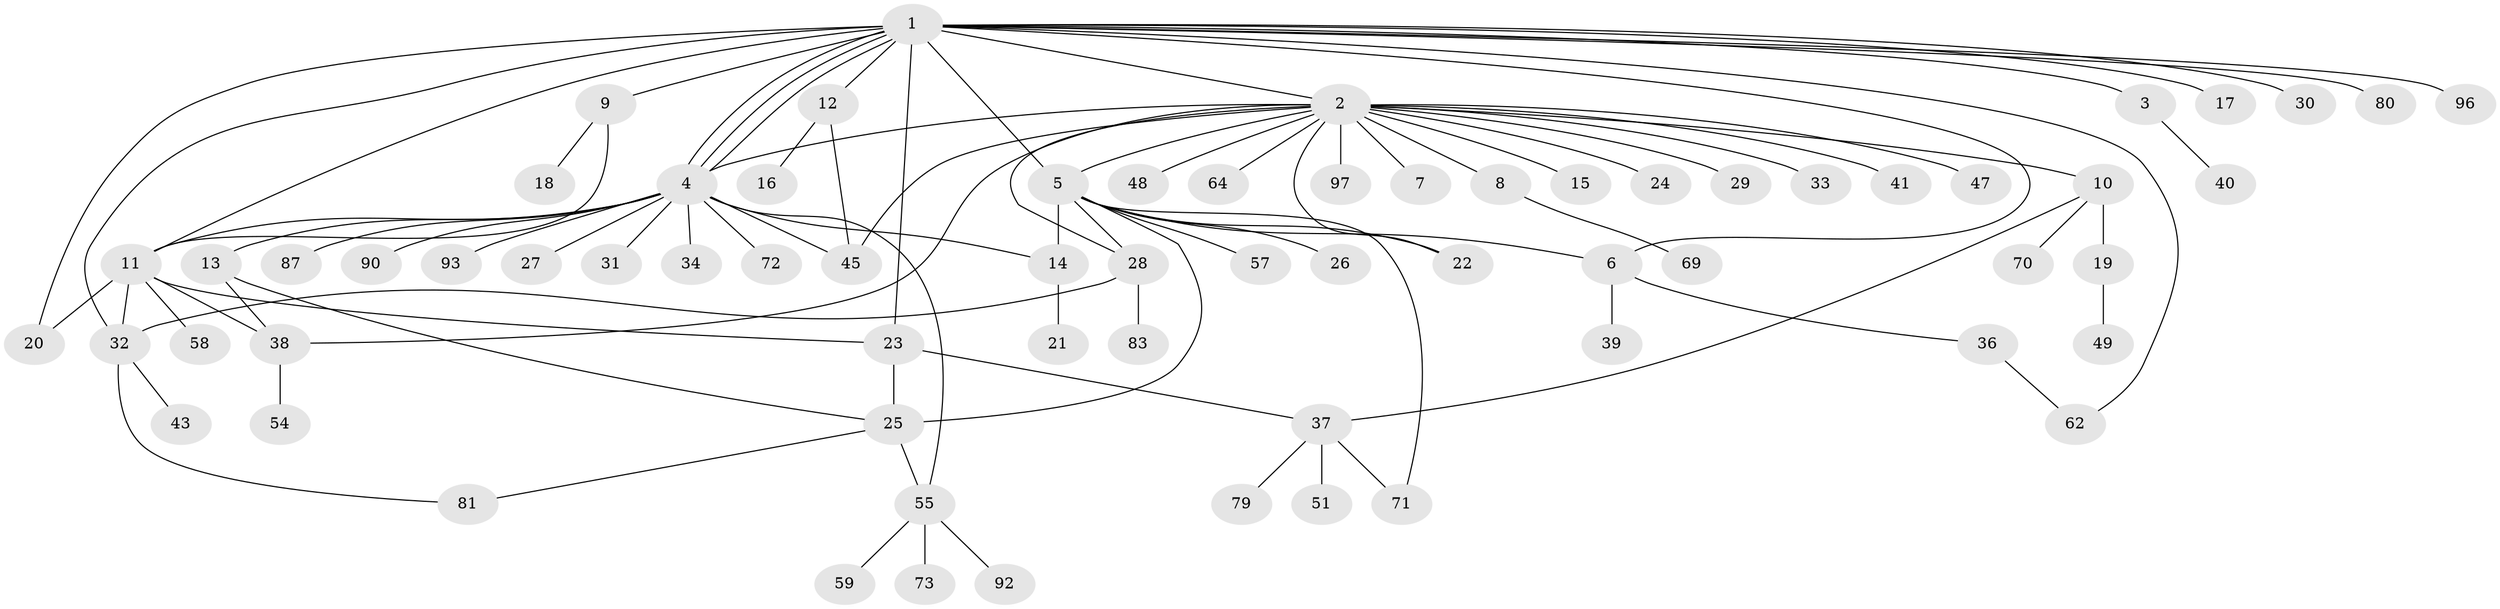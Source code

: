 // original degree distribution, {19: 0.02040816326530612, 2: 0.23469387755102042, 16: 0.01020408163265306, 11: 0.01020408163265306, 4: 0.08163265306122448, 1: 0.5102040816326531, 3: 0.08163265306122448, 6: 0.02040816326530612, 5: 0.02040816326530612, 7: 0.01020408163265306}
// Generated by graph-tools (version 1.1) at 2025/18/03/04/25 18:18:27]
// undirected, 68 vertices, 92 edges
graph export_dot {
graph [start="1"]
  node [color=gray90,style=filled];
  1;
  2;
  3;
  4;
  5 [super="+42"];
  6;
  7;
  8;
  9;
  10;
  11 [super="+78+44"];
  12;
  13;
  14 [super="+82+77"];
  15;
  16;
  17;
  18;
  19;
  20;
  21;
  22;
  23 [super="+52"];
  24 [super="+60"];
  25 [super="+74"];
  26;
  27;
  28 [super="+63"];
  29;
  30;
  31 [super="+75"];
  32 [super="+35"];
  33;
  34;
  36;
  37 [super="+53+56+67"];
  38 [super="+85"];
  39;
  40 [super="+68"];
  41;
  43;
  45 [super="+46"];
  47;
  48 [super="+50"];
  49;
  51;
  54;
  55;
  57;
  58;
  59;
  62 [super="+89"];
  64;
  69;
  70;
  71;
  72;
  73 [super="+95"];
  79;
  80;
  81 [super="+86"];
  83;
  87;
  90;
  92;
  93;
  96;
  97;
  1 -- 2;
  1 -- 3;
  1 -- 4;
  1 -- 4;
  1 -- 4;
  1 -- 5;
  1 -- 6;
  1 -- 9;
  1 -- 12;
  1 -- 17;
  1 -- 20;
  1 -- 23 [weight=2];
  1 -- 30;
  1 -- 62;
  1 -- 80;
  1 -- 96;
  1 -- 11;
  1 -- 32;
  2 -- 4;
  2 -- 5;
  2 -- 7;
  2 -- 8;
  2 -- 10;
  2 -- 15;
  2 -- 22;
  2 -- 24;
  2 -- 29;
  2 -- 33;
  2 -- 38;
  2 -- 41;
  2 -- 47;
  2 -- 48;
  2 -- 64;
  2 -- 97;
  2 -- 45;
  2 -- 28;
  3 -- 40;
  4 -- 13;
  4 -- 14;
  4 -- 27;
  4 -- 31;
  4 -- 34;
  4 -- 45;
  4 -- 55;
  4 -- 72;
  4 -- 87;
  4 -- 90;
  4 -- 93;
  4 -- 11;
  5 -- 6;
  5 -- 22;
  5 -- 25;
  5 -- 26;
  5 -- 28;
  5 -- 57;
  5 -- 71;
  5 -- 14;
  6 -- 36;
  6 -- 39;
  8 -- 69;
  9 -- 11;
  9 -- 18;
  10 -- 19;
  10 -- 37;
  10 -- 70;
  11 -- 32;
  11 -- 38;
  11 -- 58;
  11 -- 20;
  11 -- 23;
  12 -- 16;
  12 -- 45;
  13 -- 25;
  13 -- 38;
  14 -- 21;
  19 -- 49;
  23 -- 37;
  23 -- 25;
  25 -- 55;
  25 -- 81;
  28 -- 83;
  28 -- 32;
  32 -- 43;
  32 -- 81;
  36 -- 62;
  37 -- 51;
  37 -- 71;
  37 -- 79;
  38 -- 54;
  55 -- 59;
  55 -- 73;
  55 -- 92;
}
